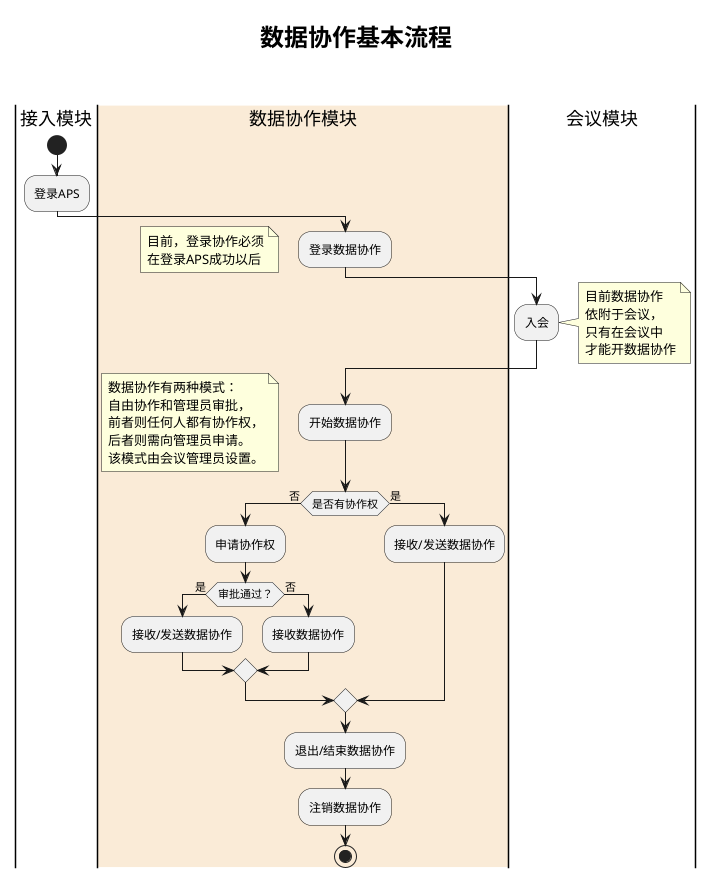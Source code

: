 


@startuml

title <size:24><b>数据协作基本流程\n\n

|接入模块|
start
:登录APS;

|#AntiqueWhite|数据协作模块|
:登录数据协作;
floating note left
目前，登录协作必须
在登录APS成功以后
end note

|会议模块|
:入会;
note right
目前数据协作
依附于会议，
只有在会议中
才能开数据协作
end note

|数据协作模块|
:开始数据协作;
floating note left
数据协作有两种模式：
自由协作和管理员审批，
前者则任何人都有协作权，
后者则需向管理员申请。
该模式由会议管理员设置。
end note


if (是否有协作权) then (否)

    :申请协作权;

    if (审批通过？) then (是)
        :接收/发送数据协作;
    else (否)
        :接收数据协作;
    endif

else (是)
    :接收/发送数据协作;
endif

    :退出/结束数据协作;

    :注销数据协作;
    stop

@enduml
